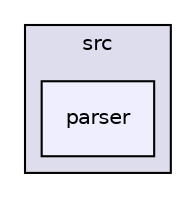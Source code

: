 digraph "parser" {
  compound=true
  node [ fontsize="10", fontname="Helvetica"];
  edge [ labelfontsize="10", labelfontname="Helvetica"];
  subgraph clusterdir_bfdfd8a3ecca797f1c48a0f523622085 {
    graph [ bgcolor="#ddddee", pencolor="black", label="src" fontname="Helvetica", fontsize="10", URL="dir_bfdfd8a3ecca797f1c48a0f523622085.html"]
  dir_d1d22e5e232c9aee762bd5d72b4746cf [shape=box, label="parser", style="filled", fillcolor="#eeeeff", pencolor="black", URL="dir_d1d22e5e232c9aee762bd5d72b4746cf.html"];
  }
}
